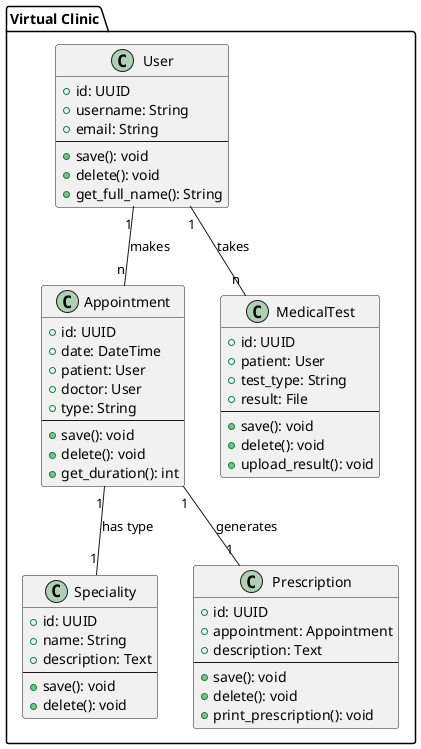 @startuml "Virtual Clinic Class Diagram"
package "Virtual Clinic" {
    class User {
        + id: UUID
        + username: String
        + email: String
        --
        + save(): void
        + delete(): void
        + get_full_name(): String
    }
    
    class Speciality {
        + id: UUID
        + name: String
        + description: Text
        --
        + save(): void
        + delete(): void
    }

    class Appointment {
        + id: UUID
        + date: DateTime
        + patient: User
        + doctor: User
        + type: String
        --
        + save(): void
        + delete(): void
        + get_duration(): int
    }

    class Prescription {
        + id: UUID
        + appointment: Appointment
        + description: Text
        --
        + save(): void
        + delete(): void
        + print_prescription(): void
    }

    class MedicalTest {
        + id: UUID
        + patient: User
        + test_type: String
        + result: File
        --
        + save(): void
        + delete(): void
        + upload_result(): void
    }
    
    User "1" -- "n" Appointment : "makes"
    Appointment "1" -- "1" Prescription : "generates"
    User "1" -- "n" MedicalTest : "takes"
    Appointment "1" -- "1" Speciality : "has type"
}
@enduml
